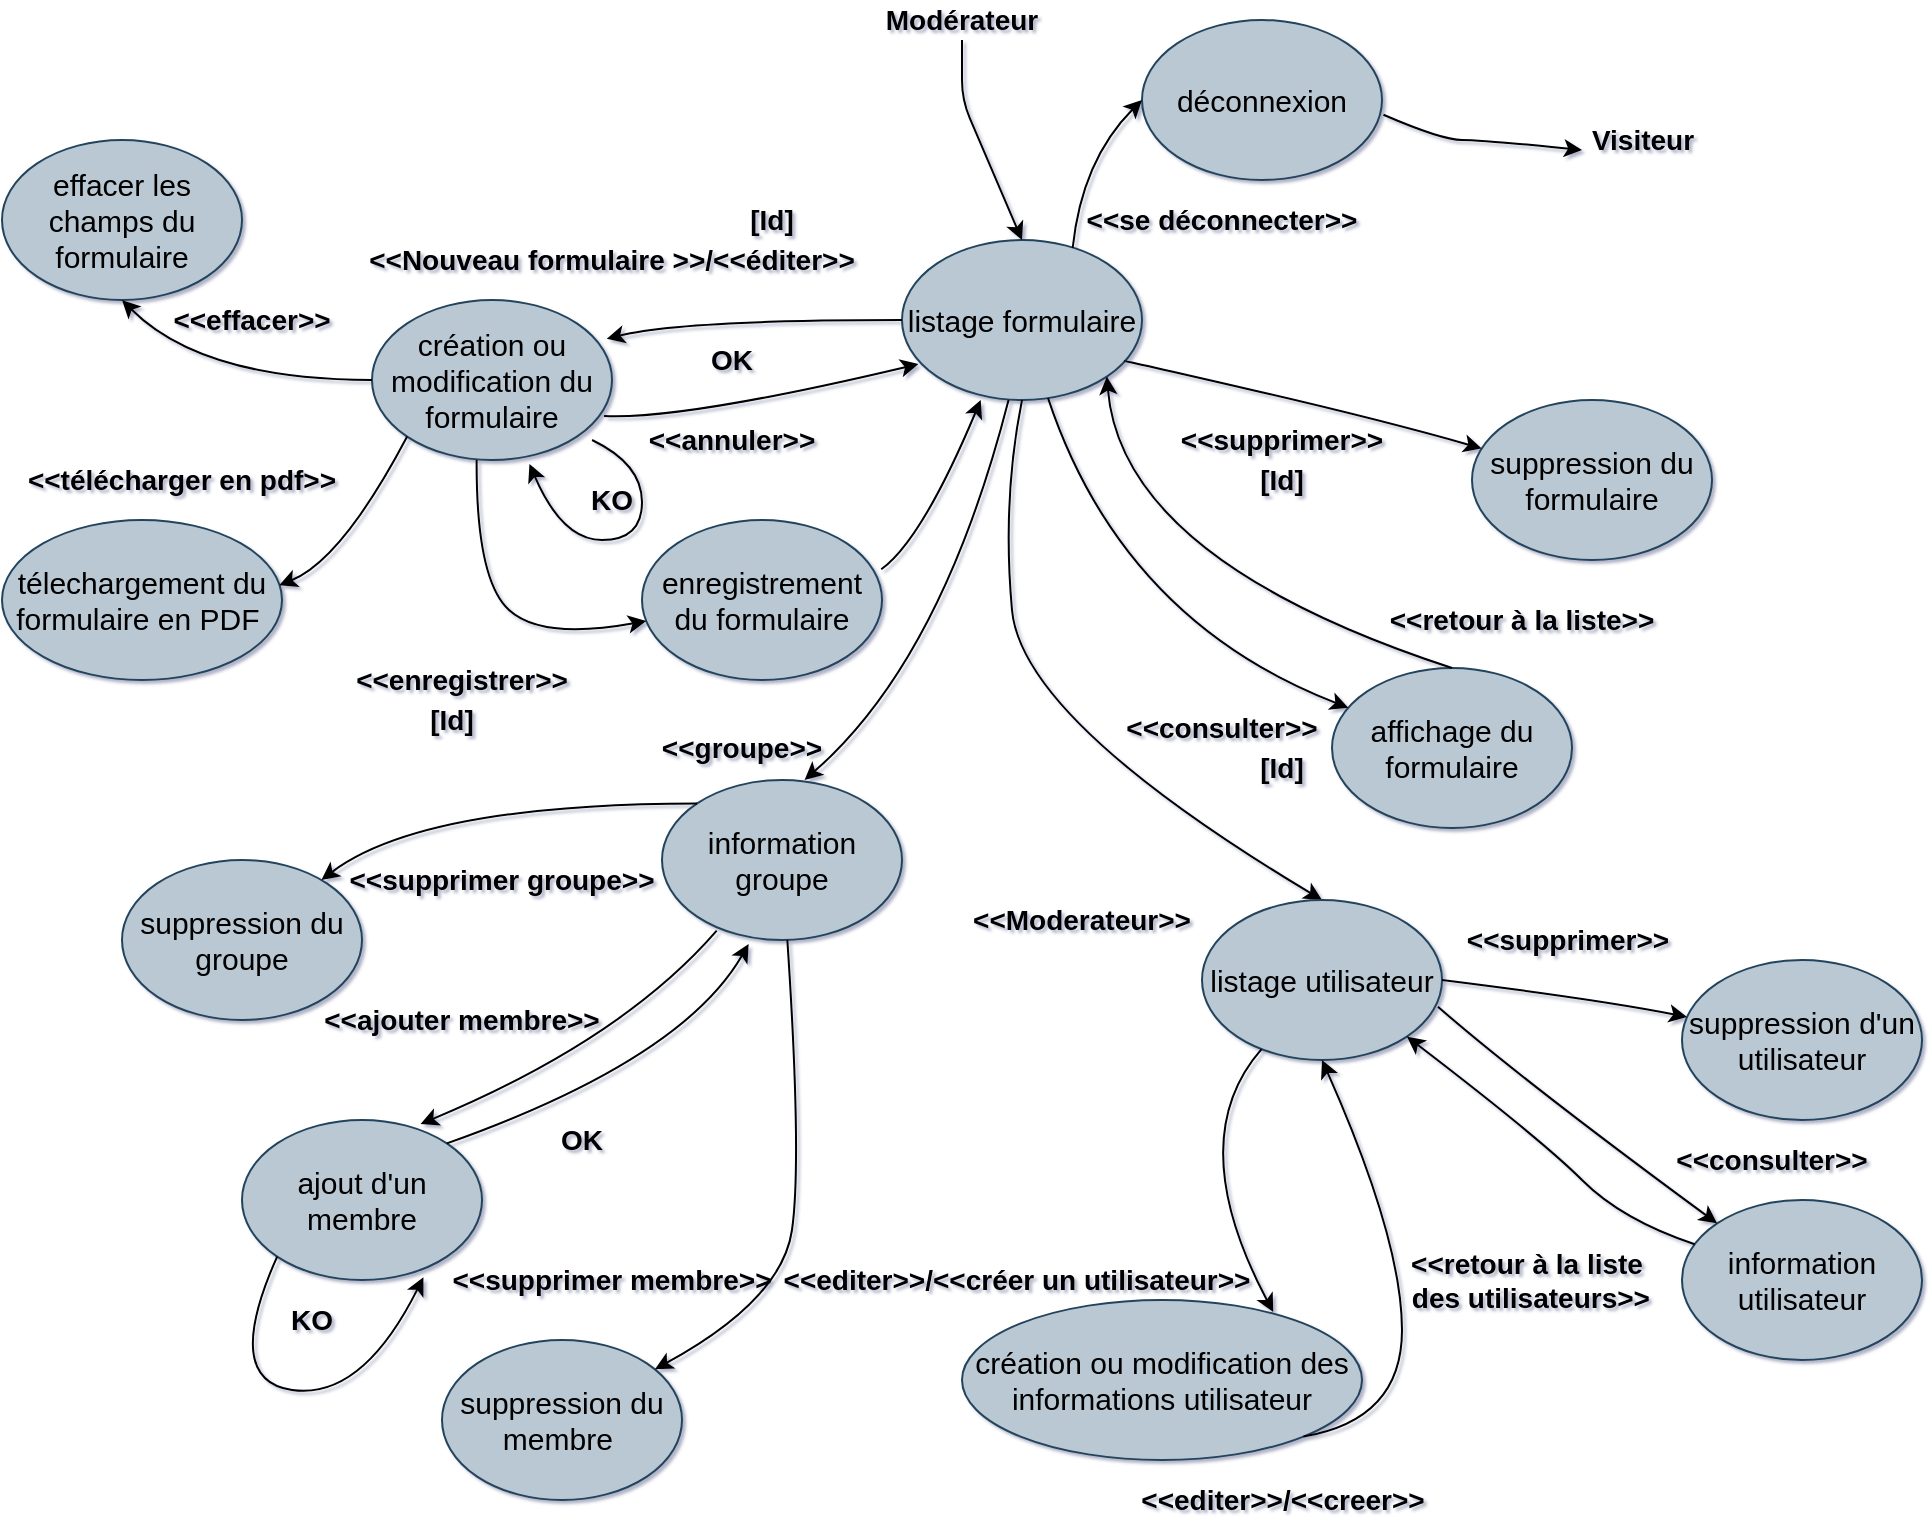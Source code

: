 <mxfile version="15.8.7" type="device"><diagram id="QIlYv06HmIez0P0eh2kQ" name="Page-1"><mxGraphModel dx="1106" dy="770" grid="1" gridSize="10" guides="1" tooltips="1" connect="1" arrows="1" fold="1" page="1" pageScale="1" pageWidth="1169" pageHeight="827" math="0" shadow="1"><root><mxCell id="0"/><mxCell id="1" parent="0"/><mxCell id="4ynzpL5BtkrtydRHJVQj-2" value="&lt;span style=&quot;font-size: 15px&quot;&gt;listage formulaire&lt;/span&gt;" style="ellipse;whiteSpace=wrap;html=1;fillColor=#bac8d3;strokeColor=#23445d;" parent="1" vertex="1"><mxGeometry x="500" y="160" width="120" height="80" as="geometry"/></mxCell><mxCell id="4ynzpL5BtkrtydRHJVQj-3" value="" style="endArrow=classic;html=1;entryX=0.5;entryY=0;entryDx=0;entryDy=0;exitX=0.5;exitY=1;exitDx=0;exitDy=0;" parent="1" source="4ynzpL5BtkrtydRHJVQj-4" target="4ynzpL5BtkrtydRHJVQj-2" edge="1"><mxGeometry width="50" height="50" relative="1" as="geometry"><mxPoint x="380" y="190.0" as="sourcePoint"/><mxPoint x="410" y="150" as="targetPoint"/><Array as="points"><mxPoint x="530" y="90"/></Array></mxGeometry></mxCell><mxCell id="4ynzpL5BtkrtydRHJVQj-4" value="&lt;b&gt;&lt;font style=&quot;font-size: 14px&quot;&gt;Modérateur&lt;/font&gt;&lt;/b&gt;" style="text;html=1;strokeColor=none;fillColor=none;align=center;verticalAlign=middle;whiteSpace=wrap;rounded=0;" parent="1" vertex="1"><mxGeometry x="510" y="40" width="40" height="20" as="geometry"/></mxCell><mxCell id="4ynzpL5BtkrtydRHJVQj-7" value="&lt;font style=&quot;font-size: 15px&quot;&gt;déconnexion&lt;/font&gt;" style="ellipse;whiteSpace=wrap;html=1;fillColor=#bac8d3;strokeColor=#23445d;" parent="1" vertex="1"><mxGeometry x="620" y="50" width="120" height="80" as="geometry"/></mxCell><mxCell id="4ynzpL5BtkrtydRHJVQj-9" value="&lt;b&gt;&lt;font style=&quot;font-size: 14px&quot;&gt;Visiteur&lt;/font&gt;&lt;/b&gt;" style="text;html=1;align=center;verticalAlign=middle;resizable=0;points=[];autosize=1;" parent="1" vertex="1"><mxGeometry x="835" y="100" width="70" height="20" as="geometry"/></mxCell><mxCell id="4ynzpL5BtkrtydRHJVQj-11" value="&lt;font style=&quot;font-size: 15px&quot;&gt;affichage du formulaire&lt;br&gt;&lt;/font&gt;" style="ellipse;whiteSpace=wrap;html=1;fillColor=#bac8d3;strokeColor=#23445d;shadow=0;" parent="1" vertex="1"><mxGeometry x="715" y="374" width="120" height="80" as="geometry"/></mxCell><mxCell id="mBe3YfgCxjS3OsBFPIav-12" value="&lt;font style=&quot;font-size: 15px&quot;&gt;création ou modification du formulaire&lt;br&gt;&lt;/font&gt;" style="ellipse;whiteSpace=wrap;html=1;fillColor=#bac8d3;strokeColor=#23445d;shadow=0;" parent="1" vertex="1"><mxGeometry x="235" y="190" width="120" height="80" as="geometry"/></mxCell><mxCell id="mBe3YfgCxjS3OsBFPIav-13" value="&lt;font style=&quot;font-size: 15px&quot;&gt;suppression du formulaire&lt;br&gt;&lt;/font&gt;" style="ellipse;whiteSpace=wrap;html=1;fillColor=#bac8d3;strokeColor=#23445d;shadow=0;" parent="1" vertex="1"><mxGeometry x="785" y="240" width="120" height="80" as="geometry"/></mxCell><mxCell id="mBe3YfgCxjS3OsBFPIav-28" value="&lt;font style=&quot;font-size: 15px&quot;&gt;enregistrement du formulaire&lt;br&gt;&lt;/font&gt;" style="ellipse;whiteSpace=wrap;html=1;fillColor=#bac8d3;strokeColor=#23445d;shadow=0;" parent="1" vertex="1"><mxGeometry x="370" y="300" width="120" height="80" as="geometry"/></mxCell><mxCell id="mBe3YfgCxjS3OsBFPIav-29" value="&lt;font style=&quot;font-size: 15px&quot;&gt;télechargement du formulaire en PDF&amp;nbsp;&lt;br&gt;&lt;/font&gt;" style="ellipse;whiteSpace=wrap;html=1;fillColor=#bac8d3;strokeColor=#23445d;shadow=0;" parent="1" vertex="1"><mxGeometry x="50" y="300" width="140" height="80" as="geometry"/></mxCell><mxCell id="mBe3YfgCxjS3OsBFPIav-30" value="&lt;font style=&quot;font-size: 15px&quot;&gt;effacer les champs du formulaire&lt;br&gt;&lt;/font&gt;" style="ellipse;whiteSpace=wrap;html=1;fillColor=#bac8d3;strokeColor=#23445d;shadow=0;" parent="1" vertex="1"><mxGeometry x="50" y="110" width="120" height="80" as="geometry"/></mxCell><mxCell id="M45DSX3RB_JgqFKoz0l3-1" value="&lt;b&gt;&lt;font style=&quot;font-size: 14px&quot;&gt;&amp;lt;&amp;lt;consulter&amp;gt;&amp;gt;&lt;/font&gt;&lt;/b&gt;" style="text;html=1;strokeColor=none;fillColor=none;align=center;verticalAlign=middle;whiteSpace=wrap;rounded=0;" vertex="1" parent="1"><mxGeometry x="640" y="394" width="40" height="20" as="geometry"/></mxCell><mxCell id="M45DSX3RB_JgqFKoz0l3-2" value="&lt;b&gt;&lt;font style=&quot;font-size: 14px&quot;&gt;&amp;lt;&amp;lt;retour à la liste&amp;gt;&amp;gt;&lt;/font&gt;&lt;/b&gt;" style="text;html=1;strokeColor=none;fillColor=none;align=center;verticalAlign=middle;whiteSpace=wrap;rounded=0;" vertex="1" parent="1"><mxGeometry x="740" y="340" width="140" height="20" as="geometry"/></mxCell><mxCell id="M45DSX3RB_JgqFKoz0l3-3" value="&lt;span style=&quot;font-size: 14px&quot;&gt;&lt;b&gt;&amp;lt;&amp;lt;effacer&amp;gt;&amp;gt;&lt;/b&gt;&lt;/span&gt;" style="text;html=1;strokeColor=none;fillColor=none;align=center;verticalAlign=middle;whiteSpace=wrap;rounded=0;" vertex="1" parent="1"><mxGeometry x="150" y="190" width="50" height="20" as="geometry"/></mxCell><mxCell id="M45DSX3RB_JgqFKoz0l3-4" value="&lt;b&gt;&lt;font style=&quot;font-size: 14px&quot;&gt;&amp;lt;&amp;lt;Nouveau formulaire &amp;gt;&amp;gt;/&amp;lt;&amp;lt;éditer&amp;gt;&amp;gt;&lt;/font&gt;&lt;/b&gt;" style="text;html=1;strokeColor=none;fillColor=none;align=center;verticalAlign=middle;whiteSpace=wrap;rounded=0;" vertex="1" parent="1"><mxGeometry x="230" y="160" width="250" height="20" as="geometry"/></mxCell><mxCell id="M45DSX3RB_JgqFKoz0l3-7" value="" style="curved=1;endArrow=classic;html=1;rounded=0;" edge="1" parent="1" source="4ynzpL5BtkrtydRHJVQj-2" target="mBe3YfgCxjS3OsBFPIav-13"><mxGeometry width="50" height="50" relative="1" as="geometry"><mxPoint x="540" y="240" as="sourcePoint"/><mxPoint x="590" y="190" as="targetPoint"/><Array as="points"><mxPoint x="610" y="220"/><mxPoint x="740" y="250"/></Array></mxGeometry></mxCell><mxCell id="M45DSX3RB_JgqFKoz0l3-8" value="" style="curved=1;endArrow=classic;html=1;rounded=0;" edge="1" parent="1" source="4ynzpL5BtkrtydRHJVQj-2" target="4ynzpL5BtkrtydRHJVQj-11"><mxGeometry width="50" height="50" relative="1" as="geometry"><mxPoint x="540" y="240" as="sourcePoint"/><mxPoint x="590" y="190" as="targetPoint"/><Array as="points"><mxPoint x="610" y="350"/></Array></mxGeometry></mxCell><mxCell id="M45DSX3RB_JgqFKoz0l3-9" value="" style="curved=1;endArrow=classic;html=1;rounded=0;entryX=1;entryY=1;entryDx=0;entryDy=0;exitX=0.5;exitY=0;exitDx=0;exitDy=0;" edge="1" parent="1" source="4ynzpL5BtkrtydRHJVQj-11" target="4ynzpL5BtkrtydRHJVQj-2"><mxGeometry width="50" height="50" relative="1" as="geometry"><mxPoint x="560" y="320" as="sourcePoint"/><mxPoint x="610" y="270" as="targetPoint"/><Array as="points"><mxPoint x="610" y="320"/></Array></mxGeometry></mxCell><mxCell id="M45DSX3RB_JgqFKoz0l3-10" value="" style="curved=1;endArrow=classic;html=1;rounded=0;entryX=0;entryY=0.5;entryDx=0;entryDy=0;exitX=0.711;exitY=0.05;exitDx=0;exitDy=0;exitPerimeter=0;" edge="1" parent="1" source="4ynzpL5BtkrtydRHJVQj-2" target="4ynzpL5BtkrtydRHJVQj-7"><mxGeometry width="50" height="50" relative="1" as="geometry"><mxPoint x="540" y="240" as="sourcePoint"/><mxPoint x="590" y="190" as="targetPoint"/><Array as="points"><mxPoint x="590" y="120"/></Array></mxGeometry></mxCell><mxCell id="M45DSX3RB_JgqFKoz0l3-11" value="&lt;b&gt;&lt;font style=&quot;font-size: 14px&quot;&gt;&amp;lt;&amp;lt;se déconnecter&amp;gt;&amp;gt;&lt;/font&gt;&lt;/b&gt;" style="text;html=1;strokeColor=none;fillColor=none;align=center;verticalAlign=middle;whiteSpace=wrap;rounded=0;" vertex="1" parent="1"><mxGeometry x="590" y="140" width="140" height="20" as="geometry"/></mxCell><mxCell id="M45DSX3RB_JgqFKoz0l3-12" value="&lt;b&gt;&lt;font style=&quot;font-size: 14px&quot;&gt;&amp;lt;&amp;lt;supprimer&amp;gt;&amp;gt;&lt;/font&gt;&lt;/b&gt;" style="text;html=1;strokeColor=none;fillColor=none;align=center;verticalAlign=middle;whiteSpace=wrap;rounded=0;" vertex="1" parent="1"><mxGeometry x="620" y="250" width="140" height="20" as="geometry"/></mxCell><mxCell id="M45DSX3RB_JgqFKoz0l3-13" value="&lt;b&gt;&lt;font style=&quot;font-size: 14px&quot;&gt;&amp;lt;&amp;lt;annuler&amp;gt;&amp;gt;&lt;/font&gt;&lt;/b&gt;" style="text;html=1;strokeColor=none;fillColor=none;align=center;verticalAlign=middle;whiteSpace=wrap;rounded=0;" vertex="1" parent="1"><mxGeometry x="345" y="250" width="140" height="20" as="geometry"/></mxCell><mxCell id="M45DSX3RB_JgqFKoz0l3-14" value="" style="curved=1;endArrow=classic;html=1;rounded=0;exitX=0.967;exitY=0.725;exitDx=0;exitDy=0;exitPerimeter=0;entryX=0.069;entryY=0.775;entryDx=0;entryDy=0;entryPerimeter=0;" edge="1" parent="1" source="mBe3YfgCxjS3OsBFPIav-12" target="4ynzpL5BtkrtydRHJVQj-2"><mxGeometry width="50" height="50" relative="1" as="geometry"><mxPoint x="490" y="350" as="sourcePoint"/><mxPoint x="490" y="250" as="targetPoint"/><Array as="points"><mxPoint x="390" y="250"/></Array></mxGeometry></mxCell><mxCell id="M45DSX3RB_JgqFKoz0l3-16" value="&lt;span style=&quot;font-size: 14px&quot;&gt;&lt;b&gt;&amp;lt;&amp;lt;télécharger en pdf&amp;gt;&amp;gt;&lt;/b&gt;&lt;/span&gt;" style="text;html=1;strokeColor=none;fillColor=none;align=center;verticalAlign=middle;whiteSpace=wrap;rounded=0;" vertex="1" parent="1"><mxGeometry x="60" y="270" width="160" height="20" as="geometry"/></mxCell><mxCell id="M45DSX3RB_JgqFKoz0l3-17" value="" style="curved=1;endArrow=classic;html=1;rounded=0;entryX=0.978;entryY=0.242;entryDx=0;entryDy=0;entryPerimeter=0;exitX=0;exitY=0.5;exitDx=0;exitDy=0;" edge="1" parent="1" source="4ynzpL5BtkrtydRHJVQj-2" target="mBe3YfgCxjS3OsBFPIav-12"><mxGeometry width="50" height="50" relative="1" as="geometry"><mxPoint x="460" y="200" as="sourcePoint"/><mxPoint x="300" y="220" as="targetPoint"/><Array as="points"><mxPoint x="390" y="200"/></Array></mxGeometry></mxCell><mxCell id="M45DSX3RB_JgqFKoz0l3-18" value="" style="curved=1;endArrow=classic;html=1;rounded=0;entryX=0.99;entryY=0.408;entryDx=0;entryDy=0;exitX=0;exitY=1;exitDx=0;exitDy=0;entryPerimeter=0;" edge="1" parent="1" source="mBe3YfgCxjS3OsBFPIav-12" target="mBe3YfgCxjS3OsBFPIav-29"><mxGeometry width="50" height="50" relative="1" as="geometry"><mxPoint x="350" y="270" as="sourcePoint"/><mxPoint x="400" y="220" as="targetPoint"/><Array as="points"><mxPoint x="220" y="320"/></Array></mxGeometry></mxCell><mxCell id="M45DSX3RB_JgqFKoz0l3-19" value="" style="curved=1;endArrow=classic;html=1;rounded=0;entryX=0.5;entryY=1;entryDx=0;entryDy=0;exitX=0;exitY=0.5;exitDx=0;exitDy=0;" edge="1" parent="1" source="mBe3YfgCxjS3OsBFPIav-12" target="mBe3YfgCxjS3OsBFPIav-30"><mxGeometry width="50" height="50" relative="1" as="geometry"><mxPoint x="350" y="270" as="sourcePoint"/><mxPoint x="400" y="220" as="targetPoint"/><Array as="points"><mxPoint x="150" y="230"/></Array></mxGeometry></mxCell><mxCell id="M45DSX3RB_JgqFKoz0l3-20" value="&lt;span style=&quot;font-size: 14px&quot;&gt;&lt;b&gt;&amp;lt;&amp;lt;enregistrer&amp;gt;&amp;gt;&lt;/b&gt;&lt;/span&gt;" style="text;html=1;strokeColor=none;fillColor=none;align=center;verticalAlign=middle;whiteSpace=wrap;rounded=0;" vertex="1" parent="1"><mxGeometry x="260" y="370" width="40" height="20" as="geometry"/></mxCell><mxCell id="M45DSX3RB_JgqFKoz0l3-23" value="" style="curved=1;endArrow=classic;html=1;rounded=0;entryX=0.656;entryY=1.025;entryDx=0;entryDy=0;entryPerimeter=0;exitX=0.917;exitY=0.875;exitDx=0;exitDy=0;exitPerimeter=0;" edge="1" parent="1" source="mBe3YfgCxjS3OsBFPIav-12" target="mBe3YfgCxjS3OsBFPIav-12"><mxGeometry width="50" height="50" relative="1" as="geometry"><mxPoint x="260" y="350" as="sourcePoint"/><mxPoint x="310" y="300" as="targetPoint"/><Array as="points"><mxPoint x="370" y="272"/><mxPoint x="370" y="310"/><mxPoint x="330" y="310"/></Array></mxGeometry></mxCell><mxCell id="M45DSX3RB_JgqFKoz0l3-24" value="&lt;b&gt;&lt;font style=&quot;font-size: 14px&quot;&gt;KO&lt;/font&gt;&lt;/b&gt;" style="text;html=1;strokeColor=none;fillColor=none;align=center;verticalAlign=middle;whiteSpace=wrap;rounded=0;" vertex="1" parent="1"><mxGeometry x="340" y="280" width="30" height="20" as="geometry"/></mxCell><mxCell id="M45DSX3RB_JgqFKoz0l3-25" value="&lt;b&gt;&lt;font style=&quot;font-size: 14px&quot;&gt;OK&lt;/font&gt;&lt;/b&gt;" style="text;html=1;strokeColor=none;fillColor=none;align=center;verticalAlign=middle;whiteSpace=wrap;rounded=0;" vertex="1" parent="1"><mxGeometry x="400" y="210" width="30" height="20" as="geometry"/></mxCell><mxCell id="M45DSX3RB_JgqFKoz0l3-26" value="" style="curved=1;endArrow=classic;html=1;rounded=0;exitX=0.436;exitY=1;exitDx=0;exitDy=0;exitPerimeter=0;" edge="1" parent="1" source="mBe3YfgCxjS3OsBFPIav-12" target="mBe3YfgCxjS3OsBFPIav-28"><mxGeometry width="50" height="50" relative="1" as="geometry"><mxPoint x="235" y="370" as="sourcePoint"/><mxPoint x="285" y="320" as="targetPoint"/><Array as="points"><mxPoint x="287" y="330"/><mxPoint x="320" y="360"/></Array></mxGeometry></mxCell><mxCell id="M45DSX3RB_JgqFKoz0l3-27" value="" style="curved=1;endArrow=classic;html=1;rounded=0;entryX=0.328;entryY=1;entryDx=0;entryDy=0;entryPerimeter=0;exitX=0.997;exitY=0.308;exitDx=0;exitDy=0;exitPerimeter=0;" edge="1" parent="1" source="mBe3YfgCxjS3OsBFPIav-28" target="4ynzpL5BtkrtydRHJVQj-2"><mxGeometry width="50" height="50" relative="1" as="geometry"><mxPoint x="390" y="330" as="sourcePoint"/><mxPoint x="440" y="280" as="targetPoint"/><Array as="points"><mxPoint x="510" y="310"/></Array></mxGeometry></mxCell><mxCell id="M45DSX3RB_JgqFKoz0l3-29" value="" style="curved=1;endArrow=classic;html=1;rounded=0;exitX=1.006;exitY=0.592;exitDx=0;exitDy=0;exitPerimeter=0;" edge="1" parent="1" source="4ynzpL5BtkrtydRHJVQj-7"><mxGeometry width="50" height="50" relative="1" as="geometry"><mxPoint x="770" y="115" as="sourcePoint"/><mxPoint x="840" y="115" as="targetPoint"/><Array as="points"><mxPoint x="770" y="110"/><mxPoint x="790" y="110"/></Array></mxGeometry></mxCell><mxCell id="M45DSX3RB_JgqFKoz0l3-30" value="" style="curved=1;endArrow=classic;html=1;rounded=0;exitX=0.444;exitY=1;exitDx=0;exitDy=0;exitPerimeter=0;entryX=0.594;entryY=0;entryDx=0;entryDy=0;entryPerimeter=0;" edge="1" parent="1" source="4ynzpL5BtkrtydRHJVQj-2" target="M45DSX3RB_JgqFKoz0l3-36"><mxGeometry width="50" height="50" relative="1" as="geometry"><mxPoint x="435" y="474" as="sourcePoint"/><mxPoint x="480" y="440" as="targetPoint"/><Array as="points"><mxPoint x="520" y="370"/></Array></mxGeometry></mxCell><mxCell id="M45DSX3RB_JgqFKoz0l3-31" value="&lt;b&gt;&lt;font style=&quot;font-size: 14px&quot;&gt;&amp;lt;&amp;lt;groupe&amp;gt;&amp;gt;&lt;/font&gt;&lt;/b&gt;" style="text;html=1;strokeColor=none;fillColor=none;align=center;verticalAlign=middle;whiteSpace=wrap;rounded=0;" vertex="1" parent="1"><mxGeometry x="350" y="404" width="140" height="20" as="geometry"/></mxCell><mxCell id="M45DSX3RB_JgqFKoz0l3-33" value="&lt;b&gt;&lt;font style=&quot;font-size: 14px&quot;&gt;&amp;lt;&amp;lt;supprimer membre&amp;gt;&amp;gt;&lt;/font&gt;&lt;/b&gt;" style="text;html=1;strokeColor=none;fillColor=none;align=center;verticalAlign=middle;whiteSpace=wrap;rounded=0;" vertex="1" parent="1"><mxGeometry x="270" y="670" width="170" height="20" as="geometry"/></mxCell><mxCell id="M45DSX3RB_JgqFKoz0l3-34" value="&lt;b&gt;&lt;font style=&quot;font-size: 14px&quot;&gt;&amp;lt;&amp;lt;ajouter membre&amp;gt;&amp;gt;&lt;/font&gt;&lt;/b&gt;" style="text;html=1;strokeColor=none;fillColor=none;align=center;verticalAlign=middle;whiteSpace=wrap;rounded=0;" vertex="1" parent="1"><mxGeometry x="210" y="540" width="140" height="20" as="geometry"/></mxCell><mxCell id="M45DSX3RB_JgqFKoz0l3-35" value="&lt;b&gt;&lt;font style=&quot;font-size: 14px&quot;&gt;&amp;lt;&amp;lt;supprimer groupe&amp;gt;&amp;gt;&lt;/font&gt;&lt;/b&gt;" style="text;html=1;strokeColor=none;fillColor=none;align=center;verticalAlign=middle;whiteSpace=wrap;rounded=0;" vertex="1" parent="1"><mxGeometry x="220" y="470" width="160" height="20" as="geometry"/></mxCell><mxCell id="M45DSX3RB_JgqFKoz0l3-36" value="&lt;font style=&quot;font-size: 15px&quot;&gt;information groupe&lt;br&gt;&lt;/font&gt;" style="ellipse;whiteSpace=wrap;html=1;fillColor=#bac8d3;strokeColor=#23445d;shadow=0;" vertex="1" parent="1"><mxGeometry x="380" y="430" width="120" height="80" as="geometry"/></mxCell><mxCell id="M45DSX3RB_JgqFKoz0l3-37" value="&lt;b&gt;&lt;font style=&quot;font-size: 14px&quot;&gt;[Id]&lt;/font&gt;&lt;/b&gt;&lt;span style=&quot;color: rgba(0 , 0 , 0 , 0) ; font-family: monospace ; font-size: 0px&quot;&gt;%3CmxGraphModel%3E%3Croot%3E%3CmxCell%20id%3D%220%22%2F%3E%3CmxCell%20id%3D%221%22%20parent%3D%220%22%2F%3E%3CmxCell%20id%3D%222%22%20value%3D%22%26lt%3Bb%26gt%3B%26lt%3Bfont%20style%3D%26quot%3Bfont-size%3A%2014px%26quot%3B%26gt%3BOK%26lt%3B%2Ffont%26gt%3B%26lt%3B%2Fb%26gt%3B%22%20style%3D%22text%3Bhtml%3D1%3BstrokeColor%3Dnone%3BfillColor%3Dnone%3Balign%3Dcenter%3BverticalAlign%3Dmiddle%3BwhiteSpace%3Dwrap%3Brounded%3D0%3B%22%20vertex%3D%221%22%20parent%3D%221%22%3E%3CmxGeometry%20x%3D%22400%22%20y%3D%22210%22%20width%3D%2230%22%20height%3D%2220%22%20as%3D%22geometry%22%2F%3E%3C%2FmxCell%3E%3C%2Froot%3E%3C%2FmxGraphModel%3E&lt;/span&gt;" style="text;html=1;strokeColor=none;fillColor=none;align=center;verticalAlign=middle;whiteSpace=wrap;rounded=0;" vertex="1" parent="1"><mxGeometry x="675" y="414" width="30" height="20" as="geometry"/></mxCell><mxCell id="M45DSX3RB_JgqFKoz0l3-38" value="&lt;b&gt;&lt;font style=&quot;font-size: 14px&quot;&gt;[Id]&lt;/font&gt;&lt;/b&gt;&lt;span style=&quot;color: rgba(0 , 0 , 0 , 0) ; font-family: monospace ; font-size: 0px&quot;&gt;%3CmxGraphModel%3E%3Croot%3E%3CmxCell%20id%3D%220%22%2F%3E%3CmxCell%20id%3D%221%22%20parent%3D%220%22%2F%3E%3CmxCell%20id%3D%222%22%20value%3D%22%26lt%3Bb%26gt%3B%26lt%3Bfont%20style%3D%26quot%3Bfont-size%3A%2014px%26quot%3B%26gt%3BOK%26lt%3B%2Ffont%26gt%3B%26lt%3B%2Fb%26gt%3B%22%20style%3D%22text%3Bhtml%3D1%3BstrokeColor%3Dnone%3BfillColor%3Dnone%3Balign%3Dcenter%3BverticalAlign%3Dmiddle%3BwhiteSpace%3Dwrap%3Brounded%3D0%3B%22%20vertex%3D%221%22%20parent%3D%221%22%3E%3CmxGeometry%20x%3D%22400%22%20y%3D%22210%22%20width%3D%2230%22%20height%3D%2220%22%20as%3D%22geometry%22%2F%3E%3C%2FmxCell%3E%3C%2Froot%3E%3C%2FmxGraphModel%3E&lt;/span&gt;" style="text;html=1;strokeColor=none;fillColor=none;align=center;verticalAlign=middle;whiteSpace=wrap;rounded=0;" vertex="1" parent="1"><mxGeometry x="260" y="390" width="30" height="20" as="geometry"/></mxCell><mxCell id="M45DSX3RB_JgqFKoz0l3-39" value="&lt;b&gt;&lt;font style=&quot;font-size: 14px&quot;&gt;[Id]&lt;/font&gt;&lt;/b&gt;&lt;span style=&quot;color: rgba(0 , 0 , 0 , 0) ; font-family: monospace ; font-size: 0px&quot;&gt;%3CmxGraphModel%3E%3Croot%3E%3CmxCell%20id%3D%220%22%2F%3E%3CmxCell%20id%3D%221%22%20parent%3D%220%22%2F%3E%3CmxCell%20id%3D%222%22%20value%3D%22%26lt%3Bb%26gt%3B%26lt%3Bfont%20style%3D%26quot%3Bfont-size%3A%2014px%26quot%3B%26gt%3BOK%26lt%3B%2Ffont%26gt%3B%26lt%3B%2Fb%26gt%3B%22%20style%3D%22text%3Bhtml%3D1%3BstrokeColor%3Dnone%3BfillColor%3Dnone%3Balign%3Dcenter%3BverticalAlign%3Dmiddle%3BwhiteSpace%3Dwrap%3Brounded%3D0%3B%22%20vertex%3D%221%22%20parent%3D%221%22%3E%3CmxGeometry%20x%3D%22400%22%20y%3D%22210%22%20width%3D%2230%22%20height%3D%2220%22%20as%3D%22geometry%22%2F%3E%3C%2FmxCell%3E%3C%2Froot%3E%3C%2FmxGraphModel%3E&lt;/span&gt;" style="text;html=1;strokeColor=none;fillColor=none;align=center;verticalAlign=middle;whiteSpace=wrap;rounded=0;" vertex="1" parent="1"><mxGeometry x="675" y="270" width="30" height="20" as="geometry"/></mxCell><mxCell id="M45DSX3RB_JgqFKoz0l3-40" value="&lt;b&gt;&lt;font style=&quot;font-size: 14px&quot;&gt;[Id]&lt;/font&gt;&lt;/b&gt;&lt;span style=&quot;color: rgba(0 , 0 , 0 , 0) ; font-family: monospace ; font-size: 0px&quot;&gt;%3CmxGraphModel%3E%3Croot%3E%3CmxCell%20id%3D%220%22%2F%3E%3CmxCell%20id%3D%221%22%20parent%3D%220%22%2F%3E%3CmxCell%20id%3D%222%22%20value%3D%22%26lt%3Bb%26gt%3B%26lt%3Bfont%20style%3D%26quot%3Bfont-size%3A%2014px%26quot%3B%26gt%3BOK%26lt%3B%2Ffont%26gt%3B%26lt%3B%2Fb%26gt%3B%22%20style%3D%22text%3Bhtml%3D1%3BstrokeColor%3Dnone%3BfillColor%3Dnone%3Balign%3Dcenter%3BverticalAlign%3Dmiddle%3BwhiteSpace%3Dwrap%3Brounded%3D0%3B%22%20vertex%3D%221%22%20parent%3D%221%22%3E%3CmxGeometry%20x%3D%22400%22%20y%3D%22210%22%20width%3D%2230%22%20height%3D%2220%22%20as%3D%22geometry%22%2F%3E%3C%2FmxCell%3E%3C%2Froot%3E%3C%2FmxGraphModel%3E&lt;/span&gt;" style="text;html=1;strokeColor=none;fillColor=none;align=center;verticalAlign=middle;whiteSpace=wrap;rounded=0;" vertex="1" parent="1"><mxGeometry x="420" y="140" width="30" height="20" as="geometry"/></mxCell><mxCell id="M45DSX3RB_JgqFKoz0l3-42" value="" style="curved=1;endArrow=classic;html=1;rounded=0;exitX=0.5;exitY=1;exitDx=0;exitDy=0;entryX=0.5;entryY=0;entryDx=0;entryDy=0;" edge="1" parent="1" source="4ynzpL5BtkrtydRHJVQj-2" target="M45DSX3RB_JgqFKoz0l3-43"><mxGeometry width="50" height="50" relative="1" as="geometry"><mxPoint x="530" y="360" as="sourcePoint"/><mxPoint x="650" y="500" as="targetPoint"/><Array as="points"><mxPoint x="550" y="290"/><mxPoint x="560" y="400"/></Array></mxGeometry></mxCell><mxCell id="M45DSX3RB_JgqFKoz0l3-43" value="&lt;font style=&quot;font-size: 15px&quot;&gt;listage utilisateur&lt;br&gt;&lt;/font&gt;" style="ellipse;whiteSpace=wrap;html=1;fillColor=#bac8d3;strokeColor=#23445d;shadow=0;" vertex="1" parent="1"><mxGeometry x="650" y="490" width="120" height="80" as="geometry"/></mxCell><mxCell id="M45DSX3RB_JgqFKoz0l3-44" value="&lt;b&gt;&lt;font style=&quot;font-size: 14px&quot;&gt;&amp;lt;&amp;lt;Moderateur&amp;gt;&amp;gt;&lt;/font&gt;&lt;/b&gt;" style="text;html=1;strokeColor=none;fillColor=none;align=center;verticalAlign=middle;whiteSpace=wrap;rounded=0;" vertex="1" parent="1"><mxGeometry x="570" y="490" width="40" height="20" as="geometry"/></mxCell><mxCell id="M45DSX3RB_JgqFKoz0l3-45" value="&lt;font style=&quot;font-size: 15px&quot;&gt;création ou modification des informations utilisateur&lt;br&gt;&lt;/font&gt;" style="ellipse;whiteSpace=wrap;html=1;fillColor=#bac8d3;strokeColor=#23445d;shadow=0;" vertex="1" parent="1"><mxGeometry x="530" y="690" width="200" height="80" as="geometry"/></mxCell><mxCell id="M45DSX3RB_JgqFKoz0l3-46" value="&lt;font style=&quot;font-size: 15px&quot;&gt;information utilisateur&lt;br&gt;&lt;/font&gt;" style="ellipse;whiteSpace=wrap;html=1;fillColor=#bac8d3;strokeColor=#23445d;shadow=0;" vertex="1" parent="1"><mxGeometry x="890" y="640" width="120" height="80" as="geometry"/></mxCell><mxCell id="M45DSX3RB_JgqFKoz0l3-47" value="&lt;font style=&quot;font-size: 15px&quot;&gt;suppression d'un utilisateur&lt;br&gt;&lt;/font&gt;" style="ellipse;whiteSpace=wrap;html=1;fillColor=#bac8d3;strokeColor=#23445d;shadow=0;" vertex="1" parent="1"><mxGeometry x="890" y="520" width="120" height="80" as="geometry"/></mxCell><mxCell id="M45DSX3RB_JgqFKoz0l3-48" value="&lt;b&gt;&lt;font style=&quot;font-size: 14px&quot;&gt;&amp;lt;&amp;lt;supprimer&amp;gt;&amp;gt;&lt;/font&gt;&lt;/b&gt;" style="text;html=1;strokeColor=none;fillColor=none;align=center;verticalAlign=middle;whiteSpace=wrap;rounded=0;" vertex="1" parent="1"><mxGeometry x="812.5" y="500" width="40" height="20" as="geometry"/></mxCell><mxCell id="M45DSX3RB_JgqFKoz0l3-49" value="&lt;b&gt;&lt;font style=&quot;font-size: 14px&quot;&gt;&amp;lt;&amp;lt;editer&amp;gt;&amp;gt;/&amp;lt;&amp;lt;créer un utilisateur&amp;gt;&amp;gt;&lt;/font&gt;&lt;/b&gt;" style="text;html=1;strokeColor=none;fillColor=none;align=center;verticalAlign=middle;whiteSpace=wrap;rounded=0;" vertex="1" parent="1"><mxGeometry x="435" y="670" width="245" height="20" as="geometry"/></mxCell><mxCell id="M45DSX3RB_JgqFKoz0l3-50" value="&lt;b&gt;&lt;font style=&quot;font-size: 14px&quot;&gt;&amp;lt;&amp;lt;consulter&amp;gt;&amp;gt;&lt;/font&gt;&lt;/b&gt;" style="text;html=1;strokeColor=none;fillColor=none;align=center;verticalAlign=middle;whiteSpace=wrap;rounded=0;" vertex="1" parent="1"><mxGeometry x="915" y="610" width="40" height="20" as="geometry"/></mxCell><mxCell id="M45DSX3RB_JgqFKoz0l3-53" value="" style="curved=1;endArrow=classic;html=1;rounded=0;exitX=1;exitY=0.5;exitDx=0;exitDy=0;" edge="1" parent="1" source="M45DSX3RB_JgqFKoz0l3-43" target="M45DSX3RB_JgqFKoz0l3-47"><mxGeometry width="50" height="50" relative="1" as="geometry"><mxPoint x="570" y="630" as="sourcePoint"/><mxPoint x="620" y="580" as="targetPoint"/><Array as="points"><mxPoint x="850" y="540"/></Array></mxGeometry></mxCell><mxCell id="M45DSX3RB_JgqFKoz0l3-54" value="&lt;font style=&quot;font-size: 15px&quot;&gt;suppression du membre&amp;nbsp;&lt;br&gt;&lt;/font&gt;" style="ellipse;whiteSpace=wrap;html=1;fillColor=#bac8d3;strokeColor=#23445d;shadow=0;" vertex="1" parent="1"><mxGeometry x="270" y="710" width="120" height="80" as="geometry"/></mxCell><mxCell id="M45DSX3RB_JgqFKoz0l3-55" value="&lt;font style=&quot;font-size: 15px&quot;&gt;ajout d'un membre&lt;br&gt;&lt;/font&gt;" style="ellipse;whiteSpace=wrap;html=1;fillColor=#bac8d3;strokeColor=#23445d;shadow=0;" vertex="1" parent="1"><mxGeometry x="170" y="600" width="120" height="80" as="geometry"/></mxCell><mxCell id="M45DSX3RB_JgqFKoz0l3-56" value="&lt;font style=&quot;font-size: 15px&quot;&gt;suppression du groupe&lt;br&gt;&lt;/font&gt;" style="ellipse;whiteSpace=wrap;html=1;fillColor=#bac8d3;strokeColor=#23445d;shadow=0;" vertex="1" parent="1"><mxGeometry x="110" y="470" width="120" height="80" as="geometry"/></mxCell><mxCell id="M45DSX3RB_JgqFKoz0l3-58" value="" style="curved=1;endArrow=classic;html=1;rounded=0;exitX=0;exitY=0;exitDx=0;exitDy=0;" edge="1" parent="1" source="M45DSX3RB_JgqFKoz0l3-36" target="M45DSX3RB_JgqFKoz0l3-56"><mxGeometry width="50" height="50" relative="1" as="geometry"><mxPoint x="400" y="540" as="sourcePoint"/><mxPoint x="490" y="550" as="targetPoint"/><Array as="points"><mxPoint x="260" y="442"/></Array></mxGeometry></mxCell><mxCell id="M45DSX3RB_JgqFKoz0l3-60" value="" style="curved=1;endArrow=classic;html=1;rounded=0;exitX=1;exitY=0;exitDx=0;exitDy=0;entryX=0.361;entryY=1.025;entryDx=0;entryDy=0;entryPerimeter=0;" edge="1" parent="1" source="M45DSX3RB_JgqFKoz0l3-55" target="M45DSX3RB_JgqFKoz0l3-36"><mxGeometry width="50" height="50" relative="1" as="geometry"><mxPoint x="305" y="615" as="sourcePoint"/><mxPoint x="355" y="565" as="targetPoint"/><Array as="points"><mxPoint x="390" y="570"/></Array></mxGeometry></mxCell><mxCell id="M45DSX3RB_JgqFKoz0l3-61" value="" style="curved=1;endArrow=classic;html=1;rounded=0;exitX=0.228;exitY=0.942;exitDx=0;exitDy=0;exitPerimeter=0;entryX=0.744;entryY=0.025;entryDx=0;entryDy=0;entryPerimeter=0;" edge="1" parent="1" source="M45DSX3RB_JgqFKoz0l3-36" target="M45DSX3RB_JgqFKoz0l3-55"><mxGeometry width="50" height="50" relative="1" as="geometry"><mxPoint x="250" y="580" as="sourcePoint"/><mxPoint x="260" y="610" as="targetPoint"/><Array as="points"><mxPoint x="360" y="560"/></Array></mxGeometry></mxCell><mxCell id="M45DSX3RB_JgqFKoz0l3-62" value="" style="curved=1;endArrow=classic;html=1;rounded=0;exitX=0;exitY=1;exitDx=0;exitDy=0;entryX=0.756;entryY=0.983;entryDx=0;entryDy=0;entryPerimeter=0;" edge="1" parent="1" source="M45DSX3RB_JgqFKoz0l3-55" target="M45DSX3RB_JgqFKoz0l3-55"><mxGeometry width="50" height="50" relative="1" as="geometry"><mxPoint x="190" y="760" as="sourcePoint"/><mxPoint x="240" y="710" as="targetPoint"/><Array as="points"><mxPoint x="160" y="730"/><mxPoint x="230" y="740"/></Array></mxGeometry></mxCell><mxCell id="M45DSX3RB_JgqFKoz0l3-63" value="&lt;b&gt;&lt;font style=&quot;font-size: 14px&quot;&gt;OK&lt;/font&gt;&lt;/b&gt;" style="text;html=1;strokeColor=none;fillColor=none;align=center;verticalAlign=middle;whiteSpace=wrap;rounded=0;" vertex="1" parent="1"><mxGeometry x="325" y="600" width="30" height="20" as="geometry"/></mxCell><mxCell id="M45DSX3RB_JgqFKoz0l3-64" value="&lt;b&gt;&lt;font style=&quot;font-size: 14px&quot;&gt;KO&lt;/font&gt;&lt;/b&gt;" style="text;html=1;strokeColor=none;fillColor=none;align=center;verticalAlign=middle;whiteSpace=wrap;rounded=0;" vertex="1" parent="1"><mxGeometry x="190" y="690" width="30" height="20" as="geometry"/></mxCell><mxCell id="M45DSX3RB_JgqFKoz0l3-65" value="" style="curved=1;endArrow=classic;html=1;rounded=0;" edge="1" parent="1" source="M45DSX3RB_JgqFKoz0l3-36" target="M45DSX3RB_JgqFKoz0l3-54"><mxGeometry width="50" height="50" relative="1" as="geometry"><mxPoint x="460" y="510" as="sourcePoint"/><mxPoint x="480" y="630" as="targetPoint"/><Array as="points"><mxPoint x="450" y="620"/><mxPoint x="440" y="690"/></Array></mxGeometry></mxCell><mxCell id="M45DSX3RB_JgqFKoz0l3-66" value="" style="curved=1;endArrow=classic;html=1;rounded=0;entryX=0.778;entryY=0.075;entryDx=0;entryDy=0;entryPerimeter=0;" edge="1" parent="1" source="M45DSX3RB_JgqFKoz0l3-43" target="M45DSX3RB_JgqFKoz0l3-45"><mxGeometry width="50" height="50" relative="1" as="geometry"><mxPoint x="550" y="600" as="sourcePoint"/><mxPoint x="650" y="610" as="targetPoint"/><Array as="points"><mxPoint x="640" y="610"/></Array></mxGeometry></mxCell><mxCell id="M45DSX3RB_JgqFKoz0l3-67" value="" style="curved=1;endArrow=classic;html=1;rounded=0;entryX=0.5;entryY=1;entryDx=0;entryDy=0;exitX=1;exitY=1;exitDx=0;exitDy=0;" edge="1" parent="1" source="M45DSX3RB_JgqFKoz0l3-45" target="M45DSX3RB_JgqFKoz0l3-43"><mxGeometry width="50" height="50" relative="1" as="geometry"><mxPoint x="710" y="700" as="sourcePoint"/><mxPoint x="600" y="550" as="targetPoint"/><Array as="points"><mxPoint x="750" y="750"/><mxPoint x="750" y="660"/></Array></mxGeometry></mxCell><mxCell id="M45DSX3RB_JgqFKoz0l3-68" value="&lt;b&gt;&lt;font style=&quot;font-size: 14px&quot;&gt;&amp;lt;&amp;lt;editer&amp;gt;&amp;gt;/&amp;lt;&amp;lt;creer&amp;gt;&amp;gt;&lt;/font&gt;&lt;/b&gt;" style="text;html=1;strokeColor=none;fillColor=none;align=center;verticalAlign=middle;whiteSpace=wrap;rounded=0;" vertex="1" parent="1"><mxGeometry x="567.5" y="780" width="245" height="20" as="geometry"/></mxCell><mxCell id="M45DSX3RB_JgqFKoz0l3-69" value="" style="curved=1;endArrow=classic;html=1;rounded=0;entryX=0;entryY=0;entryDx=0;entryDy=0;exitX=0.983;exitY=0.667;exitDx=0;exitDy=0;exitPerimeter=0;" edge="1" parent="1" source="M45DSX3RB_JgqFKoz0l3-43" target="M45DSX3RB_JgqFKoz0l3-46"><mxGeometry width="50" height="50" relative="1" as="geometry"><mxPoint x="550" y="590" as="sourcePoint"/><mxPoint x="600" y="540" as="targetPoint"/><Array as="points"><mxPoint x="810" y="580"/></Array></mxGeometry></mxCell><mxCell id="M45DSX3RB_JgqFKoz0l3-70" value="" style="curved=1;endArrow=classic;html=1;rounded=0;entryX=1;entryY=1;entryDx=0;entryDy=0;" edge="1" parent="1" source="M45DSX3RB_JgqFKoz0l3-46" target="M45DSX3RB_JgqFKoz0l3-43"><mxGeometry width="50" height="50" relative="1" as="geometry"><mxPoint x="550" y="590" as="sourcePoint"/><mxPoint x="600" y="540" as="targetPoint"/><Array as="points"><mxPoint x="860" y="650"/><mxPoint x="820" y="610"/></Array></mxGeometry></mxCell><mxCell id="M45DSX3RB_JgqFKoz0l3-71" value="&lt;b&gt;&lt;font style=&quot;font-size: 14px&quot;&gt;&amp;lt;&amp;lt;retour à la liste&lt;br&gt;&amp;nbsp;des utilisateurs&amp;gt;&amp;gt;&lt;br&gt;&lt;/font&gt;&lt;/b&gt;" style="text;html=1;strokeColor=none;fillColor=none;align=center;verticalAlign=middle;whiteSpace=wrap;rounded=0;" vertex="1" parent="1"><mxGeometry x="690" y="670" width="245" height="20" as="geometry"/></mxCell></root></mxGraphModel></diagram></mxfile>